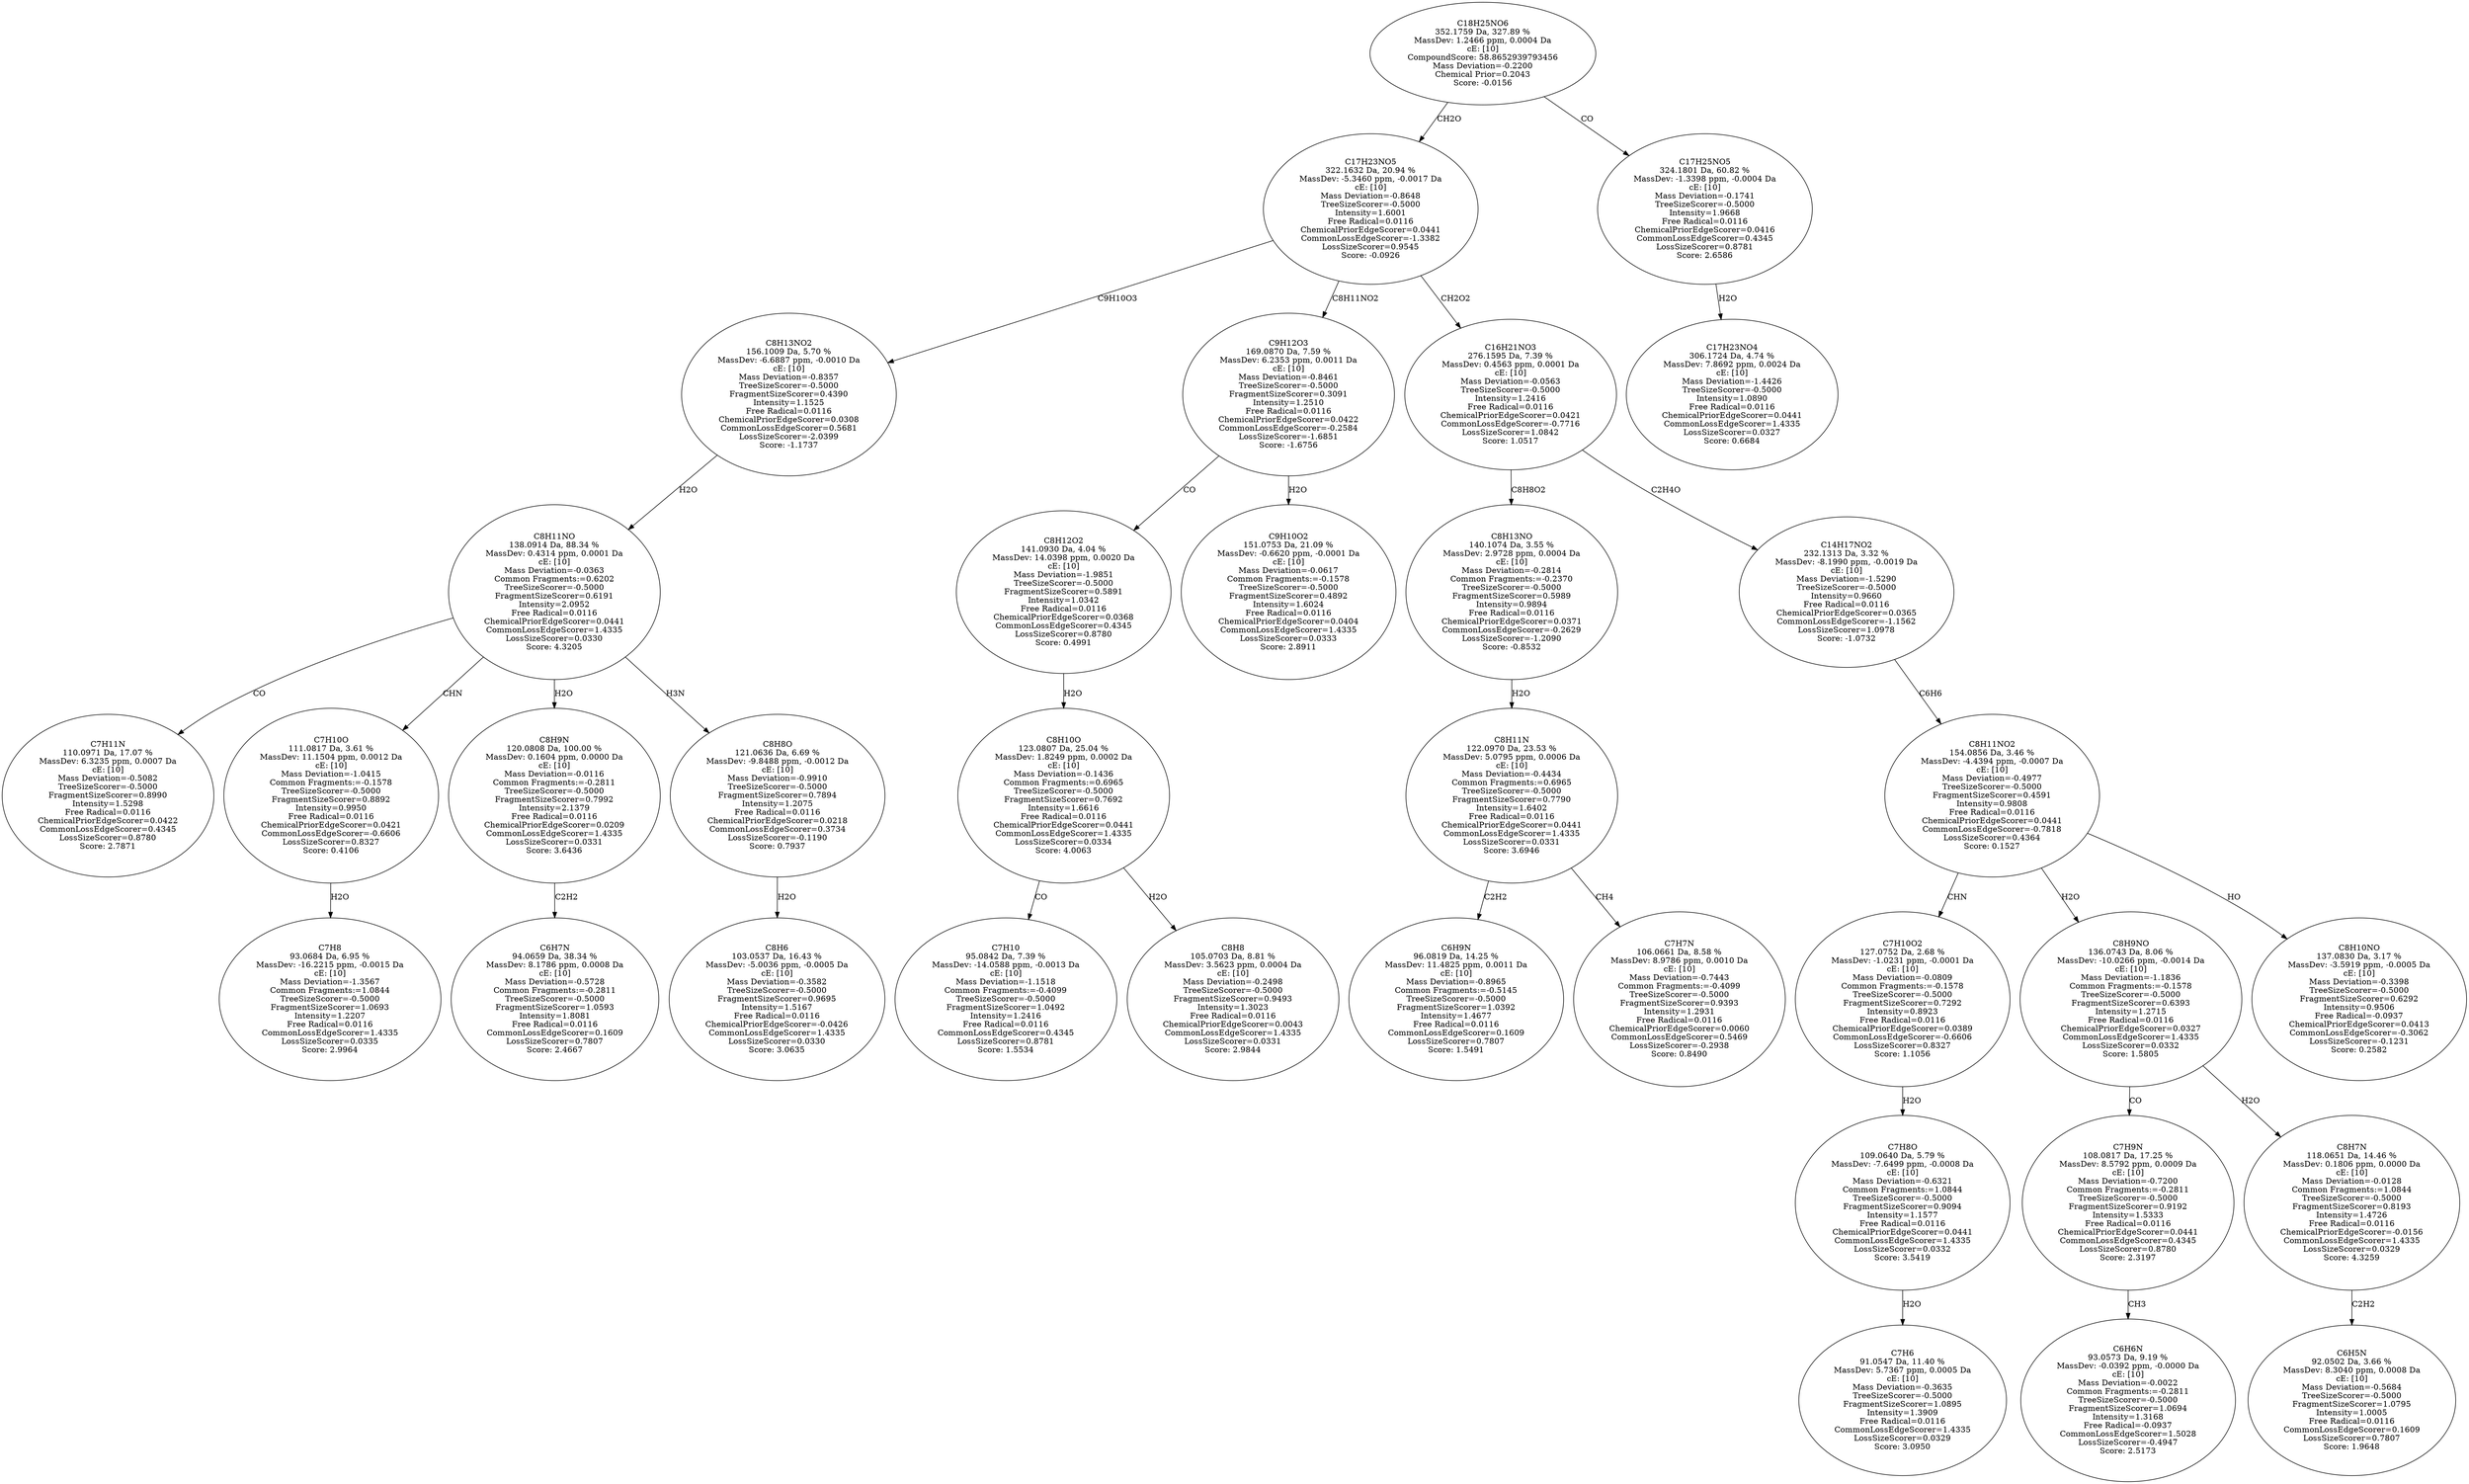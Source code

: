 strict digraph {
v1 [label="C7H11N\n110.0971 Da, 17.07 %\nMassDev: 6.3235 ppm, 0.0007 Da\ncE: [10]\nMass Deviation=-0.5082\nTreeSizeScorer=-0.5000\nFragmentSizeScorer=0.8990\nIntensity=1.5298\nFree Radical=0.0116\nChemicalPriorEdgeScorer=0.0422\nCommonLossEdgeScorer=0.4345\nLossSizeScorer=0.8780\nScore: 2.7871"];
v2 [label="C7H8\n93.0684 Da, 6.95 %\nMassDev: -16.2215 ppm, -0.0015 Da\ncE: [10]\nMass Deviation=-1.3567\nCommon Fragments:=1.0844\nTreeSizeScorer=-0.5000\nFragmentSizeScorer=1.0693\nIntensity=1.2207\nFree Radical=0.0116\nCommonLossEdgeScorer=1.4335\nLossSizeScorer=0.0335\nScore: 2.9964"];
v3 [label="C7H10O\n111.0817 Da, 3.61 %\nMassDev: 11.1504 ppm, 0.0012 Da\ncE: [10]\nMass Deviation=-1.0415\nCommon Fragments:=-0.1578\nTreeSizeScorer=-0.5000\nFragmentSizeScorer=0.8892\nIntensity=0.9950\nFree Radical=0.0116\nChemicalPriorEdgeScorer=0.0421\nCommonLossEdgeScorer=-0.6606\nLossSizeScorer=0.8327\nScore: 0.4106"];
v4 [label="C6H7N\n94.0659 Da, 38.34 %\nMassDev: 8.1786 ppm, 0.0008 Da\ncE: [10]\nMass Deviation=-0.5728\nCommon Fragments:=-0.2811\nTreeSizeScorer=-0.5000\nFragmentSizeScorer=1.0593\nIntensity=1.8081\nFree Radical=0.0116\nCommonLossEdgeScorer=0.1609\nLossSizeScorer=0.7807\nScore: 2.4667"];
v5 [label="C8H9N\n120.0808 Da, 100.00 %\nMassDev: 0.1604 ppm, 0.0000 Da\ncE: [10]\nMass Deviation=-0.0116\nCommon Fragments:=-0.2811\nTreeSizeScorer=-0.5000\nFragmentSizeScorer=0.7992\nIntensity=2.1379\nFree Radical=0.0116\nChemicalPriorEdgeScorer=0.0209\nCommonLossEdgeScorer=1.4335\nLossSizeScorer=0.0331\nScore: 3.6436"];
v6 [label="C8H6\n103.0537 Da, 16.43 %\nMassDev: -5.0036 ppm, -0.0005 Da\ncE: [10]\nMass Deviation=-0.3582\nTreeSizeScorer=-0.5000\nFragmentSizeScorer=0.9695\nIntensity=1.5167\nFree Radical=0.0116\nChemicalPriorEdgeScorer=-0.0426\nCommonLossEdgeScorer=1.4335\nLossSizeScorer=0.0330\nScore: 3.0635"];
v7 [label="C8H8O\n121.0636 Da, 6.69 %\nMassDev: -9.8488 ppm, -0.0012 Da\ncE: [10]\nMass Deviation=-0.9910\nTreeSizeScorer=-0.5000\nFragmentSizeScorer=0.7894\nIntensity=1.2075\nFree Radical=0.0116\nChemicalPriorEdgeScorer=0.0218\nCommonLossEdgeScorer=0.3734\nLossSizeScorer=-0.1190\nScore: 0.7937"];
v8 [label="C8H11NO\n138.0914 Da, 88.34 %\nMassDev: 0.4314 ppm, 0.0001 Da\ncE: [10]\nMass Deviation=-0.0363\nCommon Fragments:=0.6202\nTreeSizeScorer=-0.5000\nFragmentSizeScorer=0.6191\nIntensity=2.0952\nFree Radical=0.0116\nChemicalPriorEdgeScorer=0.0441\nCommonLossEdgeScorer=1.4335\nLossSizeScorer=0.0330\nScore: 4.3205"];
v9 [label="C8H13NO2\n156.1009 Da, 5.70 %\nMassDev: -6.6887 ppm, -0.0010 Da\ncE: [10]\nMass Deviation=-0.8357\nTreeSizeScorer=-0.5000\nFragmentSizeScorer=0.4390\nIntensity=1.1525\nFree Radical=0.0116\nChemicalPriorEdgeScorer=0.0308\nCommonLossEdgeScorer=0.5681\nLossSizeScorer=-2.0399\nScore: -1.1737"];
v10 [label="C7H10\n95.0842 Da, 7.39 %\nMassDev: -14.0588 ppm, -0.0013 Da\ncE: [10]\nMass Deviation=-1.1518\nCommon Fragments:=-0.4099\nTreeSizeScorer=-0.5000\nFragmentSizeScorer=1.0492\nIntensity=1.2416\nFree Radical=0.0116\nCommonLossEdgeScorer=0.4345\nLossSizeScorer=0.8781\nScore: 1.5534"];
v11 [label="C8H8\n105.0703 Da, 8.81 %\nMassDev: 3.5623 ppm, 0.0004 Da\ncE: [10]\nMass Deviation=-0.2498\nTreeSizeScorer=-0.5000\nFragmentSizeScorer=0.9493\nIntensity=1.3023\nFree Radical=0.0116\nChemicalPriorEdgeScorer=0.0043\nCommonLossEdgeScorer=1.4335\nLossSizeScorer=0.0331\nScore: 2.9844"];
v12 [label="C8H10O\n123.0807 Da, 25.04 %\nMassDev: 1.8249 ppm, 0.0002 Da\ncE: [10]\nMass Deviation=-0.1436\nCommon Fragments:=0.6965\nTreeSizeScorer=-0.5000\nFragmentSizeScorer=0.7692\nIntensity=1.6616\nFree Radical=0.0116\nChemicalPriorEdgeScorer=0.0441\nCommonLossEdgeScorer=1.4335\nLossSizeScorer=0.0334\nScore: 4.0063"];
v13 [label="C8H12O2\n141.0930 Da, 4.04 %\nMassDev: 14.0398 ppm, 0.0020 Da\ncE: [10]\nMass Deviation=-1.9851\nTreeSizeScorer=-0.5000\nFragmentSizeScorer=0.5891\nIntensity=1.0342\nFree Radical=0.0116\nChemicalPriorEdgeScorer=0.0368\nCommonLossEdgeScorer=0.4345\nLossSizeScorer=0.8780\nScore: 0.4991"];
v14 [label="C9H10O2\n151.0753 Da, 21.09 %\nMassDev: -0.6620 ppm, -0.0001 Da\ncE: [10]\nMass Deviation=-0.0617\nCommon Fragments:=-0.1578\nTreeSizeScorer=-0.5000\nFragmentSizeScorer=0.4892\nIntensity=1.6024\nFree Radical=0.0116\nChemicalPriorEdgeScorer=0.0404\nCommonLossEdgeScorer=1.4335\nLossSizeScorer=0.0333\nScore: 2.8911"];
v15 [label="C9H12O3\n169.0870 Da, 7.59 %\nMassDev: 6.2353 ppm, 0.0011 Da\ncE: [10]\nMass Deviation=-0.8461\nTreeSizeScorer=-0.5000\nFragmentSizeScorer=0.3091\nIntensity=1.2510\nFree Radical=0.0116\nChemicalPriorEdgeScorer=0.0422\nCommonLossEdgeScorer=-0.2584\nLossSizeScorer=-1.6851\nScore: -1.6756"];
v16 [label="C6H9N\n96.0819 Da, 14.25 %\nMassDev: 11.4825 ppm, 0.0011 Da\ncE: [10]\nMass Deviation=-0.8965\nCommon Fragments:=-0.5145\nTreeSizeScorer=-0.5000\nFragmentSizeScorer=1.0392\nIntensity=1.4677\nFree Radical=0.0116\nCommonLossEdgeScorer=0.1609\nLossSizeScorer=0.7807\nScore: 1.5491"];
v17 [label="C7H7N\n106.0661 Da, 8.58 %\nMassDev: 8.9786 ppm, 0.0010 Da\ncE: [10]\nMass Deviation=-0.7443\nCommon Fragments:=-0.4099\nTreeSizeScorer=-0.5000\nFragmentSizeScorer=0.9393\nIntensity=1.2931\nFree Radical=0.0116\nChemicalPriorEdgeScorer=0.0060\nCommonLossEdgeScorer=0.5469\nLossSizeScorer=-0.2938\nScore: 0.8490"];
v18 [label="C8H11N\n122.0970 Da, 23.53 %\nMassDev: 5.0795 ppm, 0.0006 Da\ncE: [10]\nMass Deviation=-0.4434\nCommon Fragments:=0.6965\nTreeSizeScorer=-0.5000\nFragmentSizeScorer=0.7790\nIntensity=1.6402\nFree Radical=0.0116\nChemicalPriorEdgeScorer=0.0441\nCommonLossEdgeScorer=1.4335\nLossSizeScorer=0.0331\nScore: 3.6946"];
v19 [label="C8H13NO\n140.1074 Da, 3.55 %\nMassDev: 2.9728 ppm, 0.0004 Da\ncE: [10]\nMass Deviation=-0.2814\nCommon Fragments:=-0.2370\nTreeSizeScorer=-0.5000\nFragmentSizeScorer=0.5989\nIntensity=0.9894\nFree Radical=0.0116\nChemicalPriorEdgeScorer=0.0371\nCommonLossEdgeScorer=-0.2629\nLossSizeScorer=-1.2090\nScore: -0.8532"];
v20 [label="C7H6\n91.0547 Da, 11.40 %\nMassDev: 5.7367 ppm, 0.0005 Da\ncE: [10]\nMass Deviation=-0.3635\nTreeSizeScorer=-0.5000\nFragmentSizeScorer=1.0895\nIntensity=1.3909\nFree Radical=0.0116\nCommonLossEdgeScorer=1.4335\nLossSizeScorer=0.0329\nScore: 3.0950"];
v21 [label="C7H8O\n109.0640 Da, 5.79 %\nMassDev: -7.6499 ppm, -0.0008 Da\ncE: [10]\nMass Deviation=-0.6321\nCommon Fragments:=1.0844\nTreeSizeScorer=-0.5000\nFragmentSizeScorer=0.9094\nIntensity=1.1577\nFree Radical=0.0116\nChemicalPriorEdgeScorer=0.0441\nCommonLossEdgeScorer=1.4335\nLossSizeScorer=0.0332\nScore: 3.5419"];
v22 [label="C7H10O2\n127.0752 Da, 2.68 %\nMassDev: -1.0231 ppm, -0.0001 Da\ncE: [10]\nMass Deviation=-0.0809\nCommon Fragments:=-0.1578\nTreeSizeScorer=-0.5000\nFragmentSizeScorer=0.7292\nIntensity=0.8923\nFree Radical=0.0116\nChemicalPriorEdgeScorer=0.0389\nCommonLossEdgeScorer=-0.6606\nLossSizeScorer=0.8327\nScore: 1.1056"];
v23 [label="C6H6N\n93.0573 Da, 9.19 %\nMassDev: -0.0392 ppm, -0.0000 Da\ncE: [10]\nMass Deviation=-0.0022\nCommon Fragments:=-0.2811\nTreeSizeScorer=-0.5000\nFragmentSizeScorer=1.0694\nIntensity=1.3168\nFree Radical=-0.0937\nCommonLossEdgeScorer=1.5028\nLossSizeScorer=-0.4947\nScore: 2.5173"];
v24 [label="C7H9N\n108.0817 Da, 17.25 %\nMassDev: 8.5792 ppm, 0.0009 Da\ncE: [10]\nMass Deviation=-0.7200\nCommon Fragments:=-0.2811\nTreeSizeScorer=-0.5000\nFragmentSizeScorer=0.9192\nIntensity=1.5333\nFree Radical=0.0116\nChemicalPriorEdgeScorer=0.0441\nCommonLossEdgeScorer=0.4345\nLossSizeScorer=0.8780\nScore: 2.3197"];
v25 [label="C6H5N\n92.0502 Da, 3.66 %\nMassDev: 8.3040 ppm, 0.0008 Da\ncE: [10]\nMass Deviation=-0.5684\nTreeSizeScorer=-0.5000\nFragmentSizeScorer=1.0795\nIntensity=1.0005\nFree Radical=0.0116\nCommonLossEdgeScorer=0.1609\nLossSizeScorer=0.7807\nScore: 1.9648"];
v26 [label="C8H7N\n118.0651 Da, 14.46 %\nMassDev: 0.1806 ppm, 0.0000 Da\ncE: [10]\nMass Deviation=-0.0128\nCommon Fragments:=1.0844\nTreeSizeScorer=-0.5000\nFragmentSizeScorer=0.8193\nIntensity=1.4726\nFree Radical=0.0116\nChemicalPriorEdgeScorer=-0.0156\nCommonLossEdgeScorer=1.4335\nLossSizeScorer=0.0329\nScore: 4.3259"];
v27 [label="C8H9NO\n136.0743 Da, 8.06 %\nMassDev: -10.0266 ppm, -0.0014 Da\ncE: [10]\nMass Deviation=-1.1836\nCommon Fragments:=-0.1578\nTreeSizeScorer=-0.5000\nFragmentSizeScorer=0.6393\nIntensity=1.2715\nFree Radical=0.0116\nChemicalPriorEdgeScorer=0.0327\nCommonLossEdgeScorer=1.4335\nLossSizeScorer=0.0332\nScore: 1.5805"];
v28 [label="C8H10NO\n137.0830 Da, 3.17 %\nMassDev: -3.5919 ppm, -0.0005 Da\ncE: [10]\nMass Deviation=-0.3398\nTreeSizeScorer=-0.5000\nFragmentSizeScorer=0.6292\nIntensity=0.9506\nFree Radical=-0.0937\nChemicalPriorEdgeScorer=0.0413\nCommonLossEdgeScorer=-0.3062\nLossSizeScorer=-0.1231\nScore: 0.2582"];
v29 [label="C8H11NO2\n154.0856 Da, 3.46 %\nMassDev: -4.4394 ppm, -0.0007 Da\ncE: [10]\nMass Deviation=-0.4977\nTreeSizeScorer=-0.5000\nFragmentSizeScorer=0.4591\nIntensity=0.9808\nFree Radical=0.0116\nChemicalPriorEdgeScorer=0.0441\nCommonLossEdgeScorer=-0.7818\nLossSizeScorer=0.4364\nScore: 0.1527"];
v30 [label="C14H17NO2\n232.1313 Da, 3.32 %\nMassDev: -8.1990 ppm, -0.0019 Da\ncE: [10]\nMass Deviation=-1.5290\nTreeSizeScorer=-0.5000\nIntensity=0.9660\nFree Radical=0.0116\nChemicalPriorEdgeScorer=0.0365\nCommonLossEdgeScorer=-1.1562\nLossSizeScorer=1.0978\nScore: -1.0732"];
v31 [label="C16H21NO3\n276.1595 Da, 7.39 %\nMassDev: 0.4563 ppm, 0.0001 Da\ncE: [10]\nMass Deviation=-0.0563\nTreeSizeScorer=-0.5000\nIntensity=1.2416\nFree Radical=0.0116\nChemicalPriorEdgeScorer=0.0421\nCommonLossEdgeScorer=-0.7716\nLossSizeScorer=1.0842\nScore: 1.0517"];
v32 [label="C17H23NO5\n322.1632 Da, 20.94 %\nMassDev: -5.3460 ppm, -0.0017 Da\ncE: [10]\nMass Deviation=-0.8648\nTreeSizeScorer=-0.5000\nIntensity=1.6001\nFree Radical=0.0116\nChemicalPriorEdgeScorer=0.0441\nCommonLossEdgeScorer=-1.3382\nLossSizeScorer=0.9545\nScore: -0.0926"];
v33 [label="C17H23NO4\n306.1724 Da, 4.74 %\nMassDev: 7.8692 ppm, 0.0024 Da\ncE: [10]\nMass Deviation=-1.4426\nTreeSizeScorer=-0.5000\nIntensity=1.0890\nFree Radical=0.0116\nChemicalPriorEdgeScorer=0.0441\nCommonLossEdgeScorer=1.4335\nLossSizeScorer=0.0327\nScore: 0.6684"];
v34 [label="C17H25NO5\n324.1801 Da, 60.82 %\nMassDev: -1.3398 ppm, -0.0004 Da\ncE: [10]\nMass Deviation=-0.1741\nTreeSizeScorer=-0.5000\nIntensity=1.9668\nFree Radical=0.0116\nChemicalPriorEdgeScorer=0.0416\nCommonLossEdgeScorer=0.4345\nLossSizeScorer=0.8781\nScore: 2.6586"];
v35 [label="C18H25NO6\n352.1759 Da, 327.89 %\nMassDev: 1.2466 ppm, 0.0004 Da\ncE: [10]\nCompoundScore: 58.8652939793456\nMass Deviation=-0.2200\nChemical Prior=0.2043\nScore: -0.0156"];
v8 -> v1 [label="CO"];
v3 -> v2 [label="H2O"];
v8 -> v3 [label="CHN"];
v5 -> v4 [label="C2H2"];
v8 -> v5 [label="H2O"];
v7 -> v6 [label="H2O"];
v8 -> v7 [label="H3N"];
v9 -> v8 [label="H2O"];
v32 -> v9 [label="C9H10O3"];
v12 -> v10 [label="CO"];
v12 -> v11 [label="H2O"];
v13 -> v12 [label="H2O"];
v15 -> v13 [label="CO"];
v15 -> v14 [label="H2O"];
v32 -> v15 [label="C8H11NO2"];
v18 -> v16 [label="C2H2"];
v18 -> v17 [label="CH4"];
v19 -> v18 [label="H2O"];
v31 -> v19 [label="C8H8O2"];
v21 -> v20 [label="H2O"];
v22 -> v21 [label="H2O"];
v29 -> v22 [label="CHN"];
v24 -> v23 [label="CH3"];
v27 -> v24 [label="CO"];
v26 -> v25 [label="C2H2"];
v27 -> v26 [label="H2O"];
v29 -> v27 [label="H2O"];
v29 -> v28 [label="HO"];
v30 -> v29 [label="C6H6"];
v31 -> v30 [label="C2H4O"];
v32 -> v31 [label="CH2O2"];
v35 -> v32 [label="CH2O"];
v34 -> v33 [label="H2O"];
v35 -> v34 [label="CO"];
}
